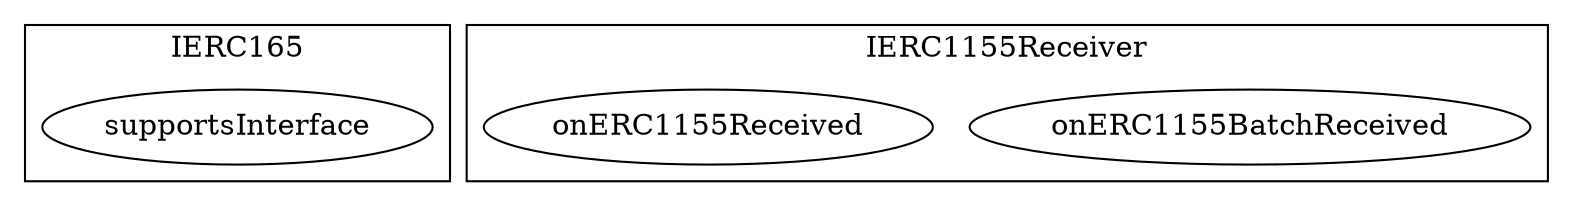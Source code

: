strict digraph {
subgraph cluster_27068_IERC165 {
label = "IERC165"
"27068_supportsInterface" [label="supportsInterface"]
}subgraph cluster_26333_IERC1155Receiver {
label = "IERC1155Receiver"
"26333_onERC1155BatchReceived" [label="onERC1155BatchReceived"]
"26333_onERC1155Received" [label="onERC1155Received"]
}subgraph cluster_solidity {
label = "[Solidity]"
}
}
